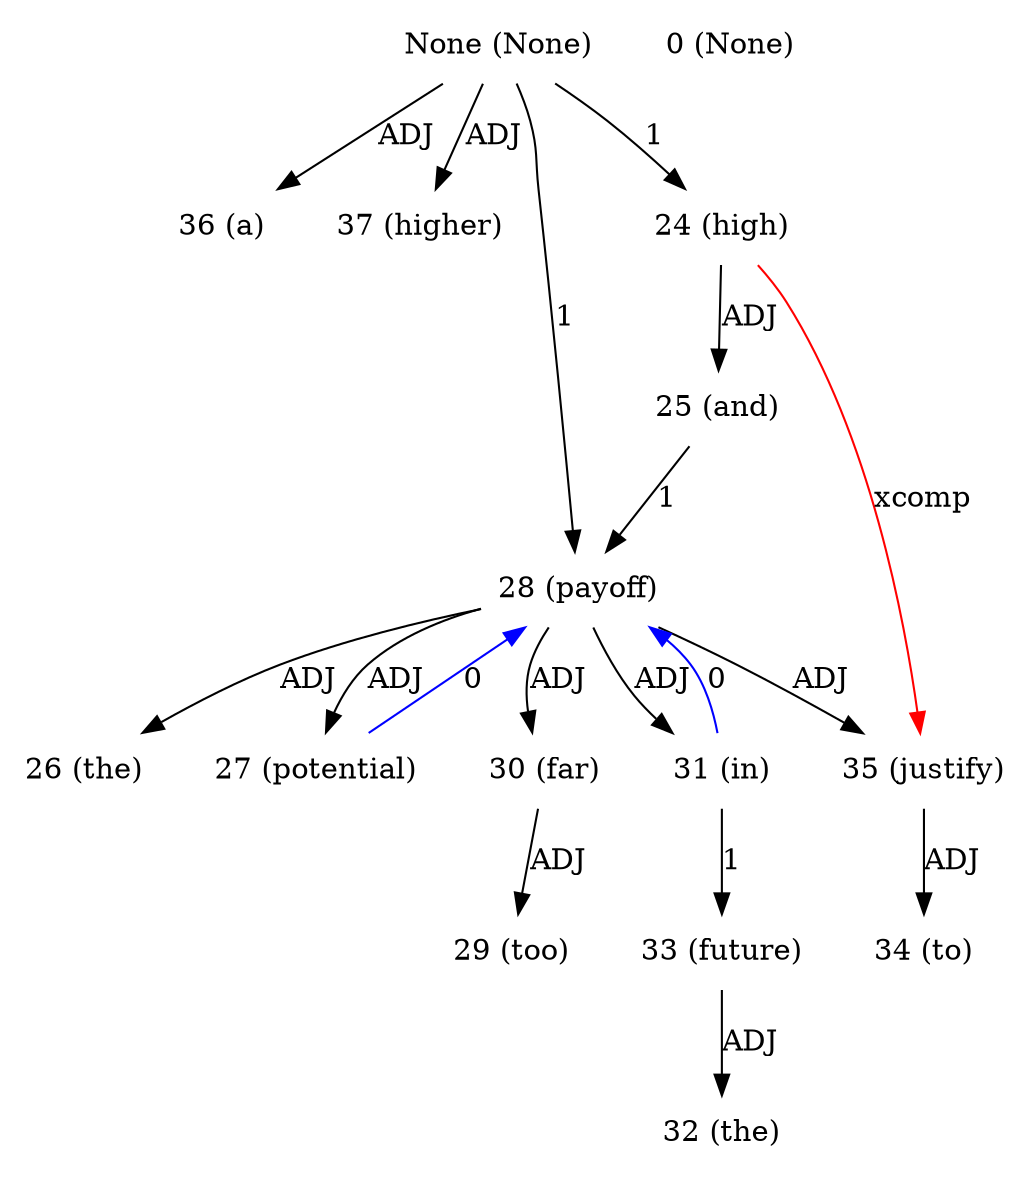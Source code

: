 digraph G{
edge [dir=forward]
node [shape=plaintext]

None [label="None (None)"]
None -> 36 [label="ADJ"]
None -> 37 [label="ADJ"]
None [label="None (None)"]
None -> 24 [label="1"]
None -> 28 [label="1"]
0 [label="0 (None)"]
24 [label="24 (high)"]
24 -> 25 [label="ADJ"]
25 [label="25 (and)"]
25 -> 28 [label="1"]
26 [label="26 (the)"]
27 [label="27 (potential)"]
27 -> 28 [label="0", color="blue"]
28 [label="28 (payoff)"]
28 -> 26 [label="ADJ"]
28 -> 27 [label="ADJ"]
28 -> 30 [label="ADJ"]
28 -> 31 [label="ADJ"]
28 -> 35 [label="ADJ"]
29 [label="29 (too)"]
30 [label="30 (far)"]
30 -> 29 [label="ADJ"]
31 [label="31 (in)"]
31 -> 33 [label="1"]
31 -> 28 [label="0", color="blue"]
32 [label="32 (the)"]
33 [label="33 (future)"]
33 -> 32 [label="ADJ"]
34 [label="34 (to)"]
35 [label="35 (justify)"]
24 -> 35 [label="xcomp", color="red"]
35 -> 34 [label="ADJ"]
36 [label="36 (a)"]
37 [label="37 (higher)"]
}
